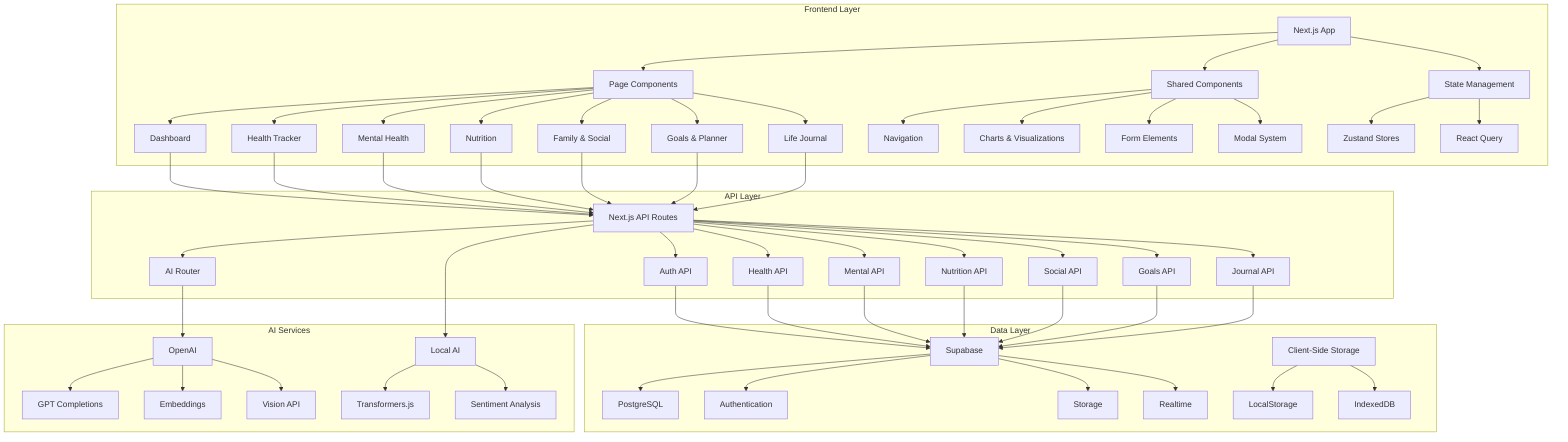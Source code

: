 flowchart TD
    subgraph "Frontend Layer"
        A[Next.js App] --> B[Page Components]
        B --> B1[Dashboard]
        B --> B2[Health Tracker]
        B --> B3[Mental Health]
        B --> B4[Nutrition]
        B --> B5[Family & Social]
        B --> B6[Goals & Planner]
        B --> B7[Life Journal]
        
        A --> C[Shared Components]
        C --> C1[Navigation]
        C --> C2[Charts & Visualizations]
        C --> C3[Form Elements]
        C --> C4[Modal System]
        
        A --> D[State Management]
        D --> D1[Zustand Stores]
        D --> D2[React Query]
    end
    
    subgraph "API Layer"
        E[Next.js API Routes] --> E1[Auth API]
        E --> E2[Health API]
        E --> E3[Mental API]
        E --> E4[Nutrition API]
        E --> E5[Social API]
        E --> E6[Goals API]
        E --> E7[Journal API]
        E --> E8[AI Router]
    end
    
    subgraph "Data Layer"
        F[Supabase] --> F1[PostgreSQL]
        F --> F2[Authentication]
        F --> F3[Storage]
        F --> F4[Realtime]
        
        G[Client-Side Storage] --> G1[LocalStorage]
        G --> G2[IndexedDB]
    end
    
    subgraph "AI Services"
        H[OpenAI] --> H1[GPT Completions]
        H --> H2[Embeddings]
        H --> H3[Vision API]
        
        I[Local AI] --> I1[Transformers.js]
        I --> I2[Sentiment Analysis]
    end
    
    %% Connections between layers
    B1 & B2 & B3 & B4 & B5 & B6 & B7 --> E
    E1 & E2 & E3 & E4 & E5 & E6 & E7 --> F
    E8 --> H
    E --> I